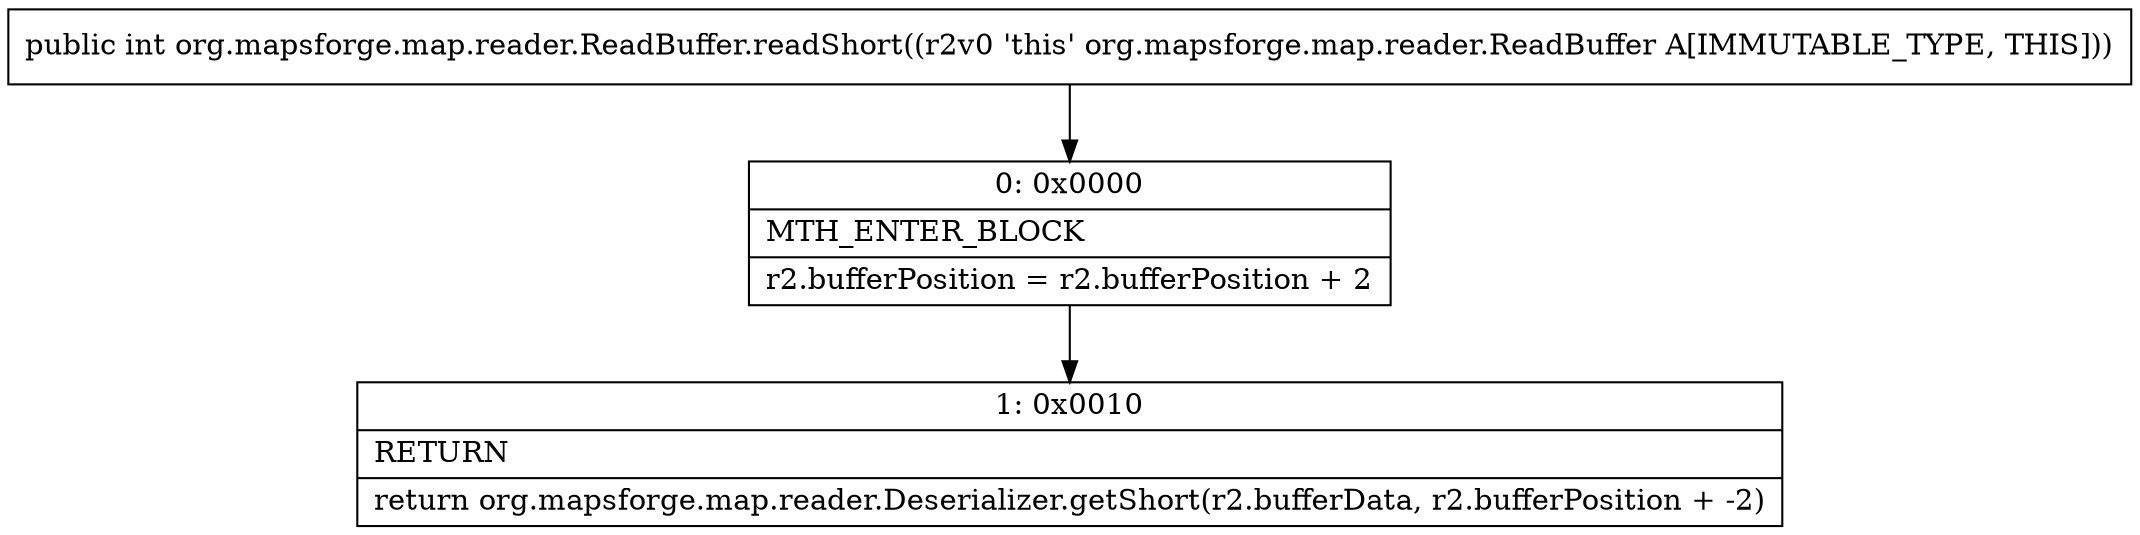 digraph "CFG fororg.mapsforge.map.reader.ReadBuffer.readShort()I" {
Node_0 [shape=record,label="{0\:\ 0x0000|MTH_ENTER_BLOCK\l|r2.bufferPosition = r2.bufferPosition + 2\l}"];
Node_1 [shape=record,label="{1\:\ 0x0010|RETURN\l|return org.mapsforge.map.reader.Deserializer.getShort(r2.bufferData, r2.bufferPosition + \-2)\l}"];
MethodNode[shape=record,label="{public int org.mapsforge.map.reader.ReadBuffer.readShort((r2v0 'this' org.mapsforge.map.reader.ReadBuffer A[IMMUTABLE_TYPE, THIS])) }"];
MethodNode -> Node_0;
Node_0 -> Node_1;
}

